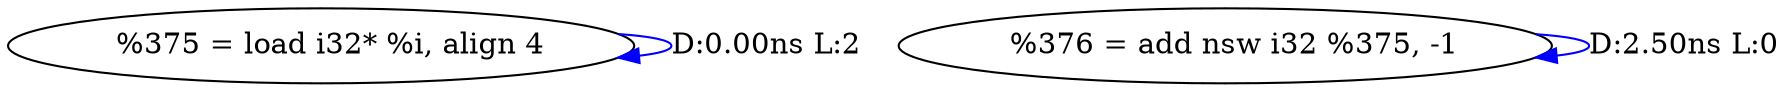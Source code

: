 digraph {
Node0x2d22530[label="  %375 = load i32* %i, align 4"];
Node0x2d22530 -> Node0x2d22530[label="D:0.00ns L:2",color=blue];
Node0x2d22610[label="  %376 = add nsw i32 %375, -1"];
Node0x2d22610 -> Node0x2d22610[label="D:2.50ns L:0",color=blue];
}
